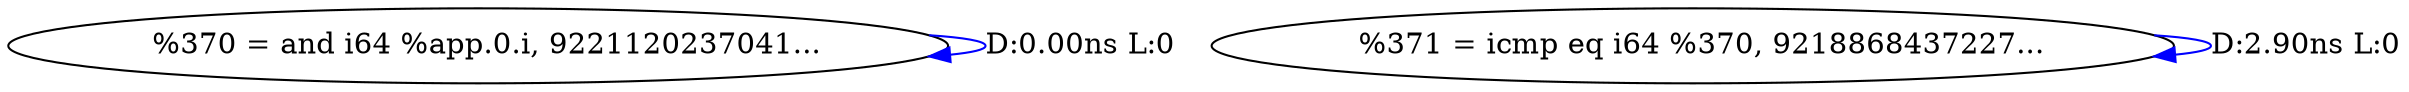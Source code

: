 digraph {
Node0x3354510[label="  %370 = and i64 %app.0.i, 9221120237041..."];
Node0x3354510 -> Node0x3354510[label="D:0.00ns L:0",color=blue];
Node0x33545f0[label="  %371 = icmp eq i64 %370, 9218868437227..."];
Node0x33545f0 -> Node0x33545f0[label="D:2.90ns L:0",color=blue];
}
